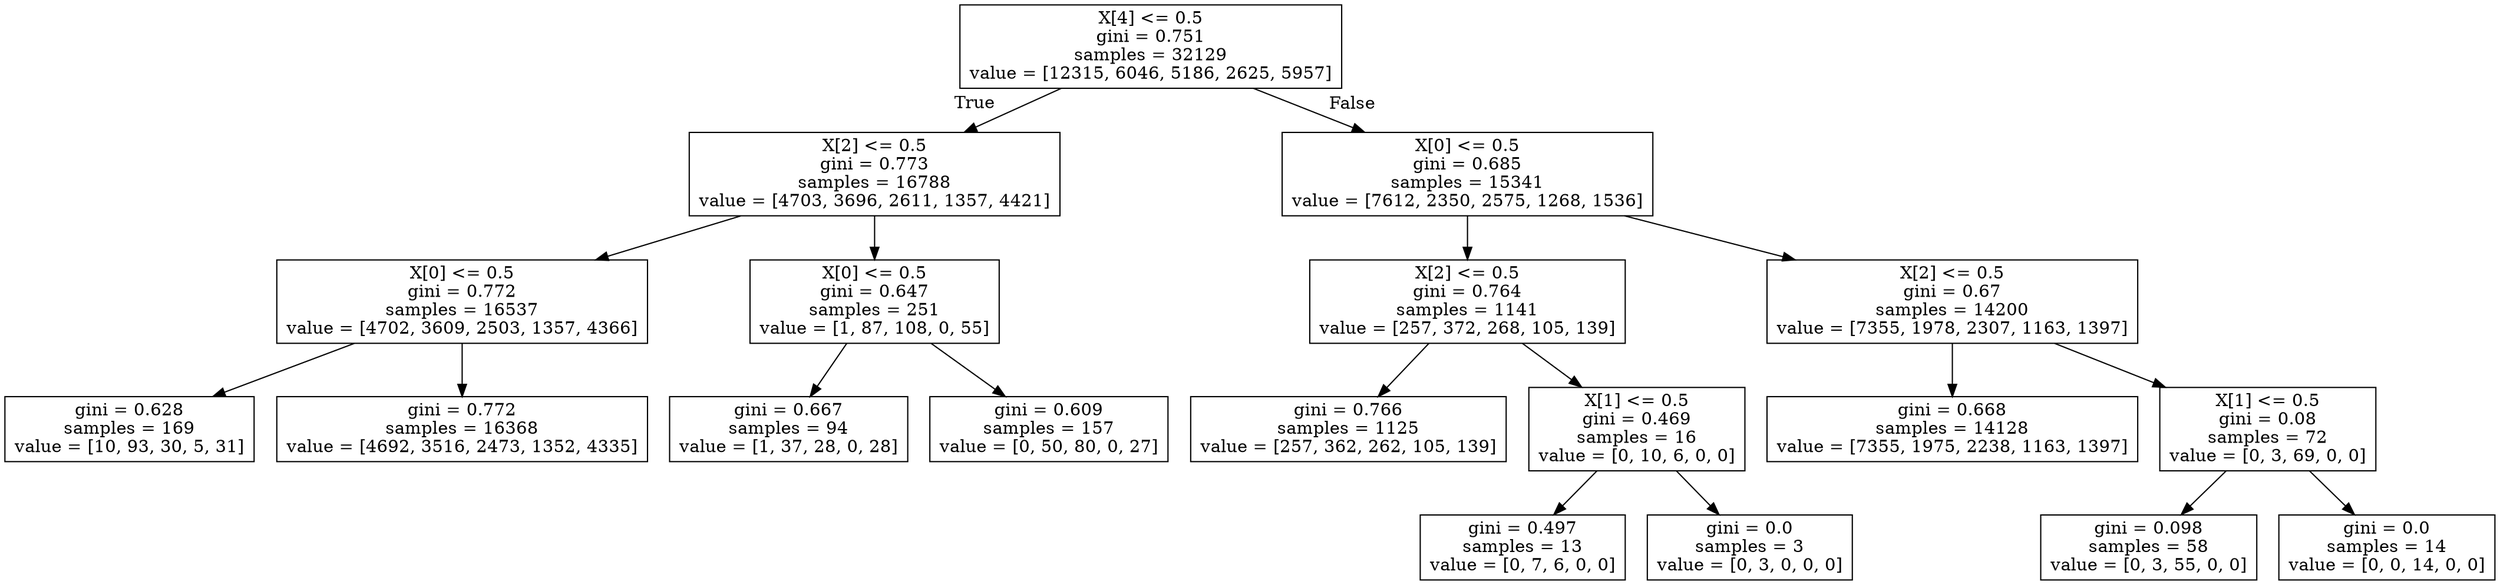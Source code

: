 digraph Tree {
node [shape=box] ;
0 [label="X[4] <= 0.5\ngini = 0.751\nsamples = 32129\nvalue = [12315, 6046, 5186, 2625, 5957]"] ;
1 [label="X[2] <= 0.5\ngini = 0.773\nsamples = 16788\nvalue = [4703, 3696, 2611, 1357, 4421]"] ;
0 -> 1 [labeldistance=2.5, labelangle=45, headlabel="True"] ;
2 [label="X[0] <= 0.5\ngini = 0.772\nsamples = 16537\nvalue = [4702, 3609, 2503, 1357, 4366]"] ;
1 -> 2 ;
3 [label="gini = 0.628\nsamples = 169\nvalue = [10, 93, 30, 5, 31]"] ;
2 -> 3 ;
4 [label="gini = 0.772\nsamples = 16368\nvalue = [4692, 3516, 2473, 1352, 4335]"] ;
2 -> 4 ;
5 [label="X[0] <= 0.5\ngini = 0.647\nsamples = 251\nvalue = [1, 87, 108, 0, 55]"] ;
1 -> 5 ;
6 [label="gini = 0.667\nsamples = 94\nvalue = [1, 37, 28, 0, 28]"] ;
5 -> 6 ;
7 [label="gini = 0.609\nsamples = 157\nvalue = [0, 50, 80, 0, 27]"] ;
5 -> 7 ;
8 [label="X[0] <= 0.5\ngini = 0.685\nsamples = 15341\nvalue = [7612, 2350, 2575, 1268, 1536]"] ;
0 -> 8 [labeldistance=2.5, labelangle=-45, headlabel="False"] ;
9 [label="X[2] <= 0.5\ngini = 0.764\nsamples = 1141\nvalue = [257, 372, 268, 105, 139]"] ;
8 -> 9 ;
10 [label="gini = 0.766\nsamples = 1125\nvalue = [257, 362, 262, 105, 139]"] ;
9 -> 10 ;
11 [label="X[1] <= 0.5\ngini = 0.469\nsamples = 16\nvalue = [0, 10, 6, 0, 0]"] ;
9 -> 11 ;
12 [label="gini = 0.497\nsamples = 13\nvalue = [0, 7, 6, 0, 0]"] ;
11 -> 12 ;
13 [label="gini = 0.0\nsamples = 3\nvalue = [0, 3, 0, 0, 0]"] ;
11 -> 13 ;
14 [label="X[2] <= 0.5\ngini = 0.67\nsamples = 14200\nvalue = [7355, 1978, 2307, 1163, 1397]"] ;
8 -> 14 ;
15 [label="gini = 0.668\nsamples = 14128\nvalue = [7355, 1975, 2238, 1163, 1397]"] ;
14 -> 15 ;
16 [label="X[1] <= 0.5\ngini = 0.08\nsamples = 72\nvalue = [0, 3, 69, 0, 0]"] ;
14 -> 16 ;
17 [label="gini = 0.098\nsamples = 58\nvalue = [0, 3, 55, 0, 0]"] ;
16 -> 17 ;
18 [label="gini = 0.0\nsamples = 14\nvalue = [0, 0, 14, 0, 0]"] ;
16 -> 18 ;
}